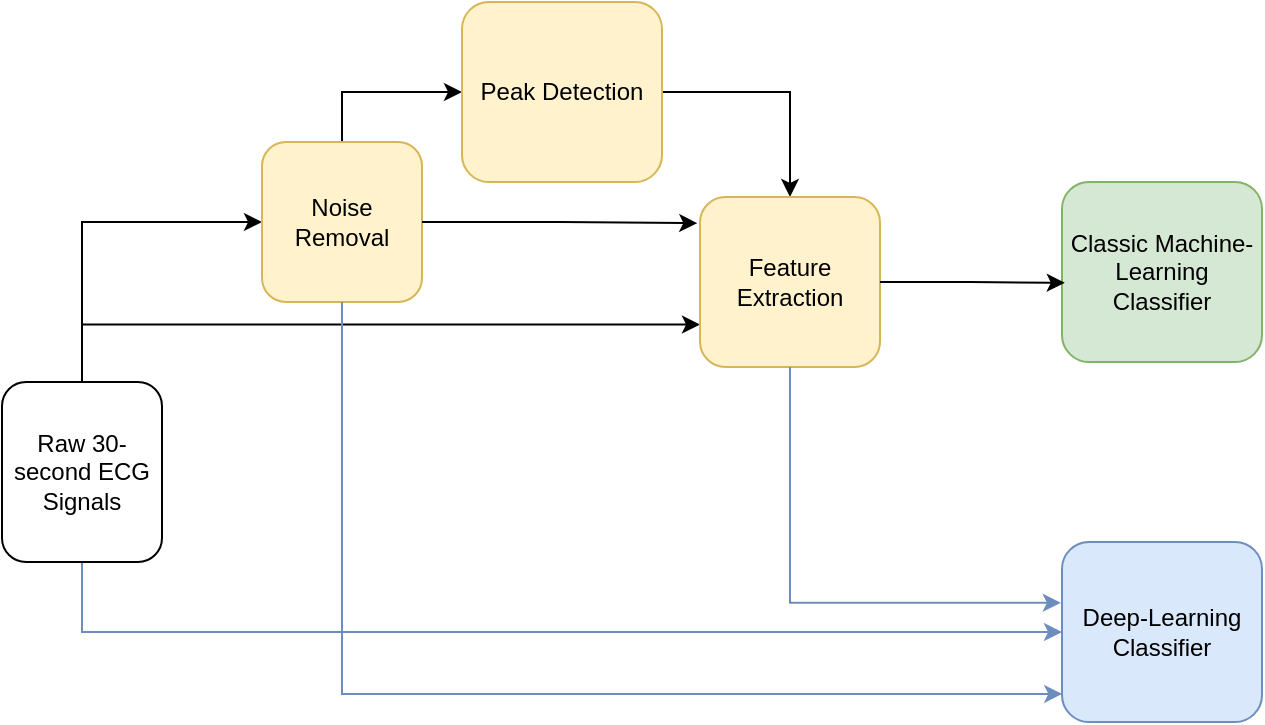<mxfile version="22.1.4" type="github">
  <diagram name="Page-1" id="ek9qT0PK-ThIQzX-yF6M">
    <mxGraphModel dx="899" dy="313" grid="1" gridSize="10" guides="1" tooltips="1" connect="1" arrows="1" fold="1" page="1" pageScale="1" pageWidth="827" pageHeight="1169" math="0" shadow="0">
      <root>
        <mxCell id="0" />
        <mxCell id="1" parent="0" />
        <mxCell id="TqUBwnNkA9v6iUaSZCdg-25" style="edgeStyle=orthogonalEdgeStyle;rounded=0;orthogonalLoop=1;jettySize=auto;html=1;exitX=0.5;exitY=1;exitDx=0;exitDy=0;entryX=0;entryY=0.5;entryDx=0;entryDy=0;fillColor=#dae8fc;strokeColor=#6c8ebf;" edge="1" parent="1" source="TqUBwnNkA9v6iUaSZCdg-1" target="TqUBwnNkA9v6iUaSZCdg-19">
          <mxGeometry relative="1" as="geometry" />
        </mxCell>
        <mxCell id="TqUBwnNkA9v6iUaSZCdg-26" style="edgeStyle=orthogonalEdgeStyle;rounded=0;orthogonalLoop=1;jettySize=auto;html=1;exitX=0.5;exitY=0;exitDx=0;exitDy=0;entryX=0;entryY=0.5;entryDx=0;entryDy=0;" edge="1" parent="1" source="TqUBwnNkA9v6iUaSZCdg-1" target="TqUBwnNkA9v6iUaSZCdg-2">
          <mxGeometry relative="1" as="geometry" />
        </mxCell>
        <mxCell id="TqUBwnNkA9v6iUaSZCdg-28" style="edgeStyle=orthogonalEdgeStyle;rounded=0;orthogonalLoop=1;jettySize=auto;html=1;exitX=0.5;exitY=0;exitDx=0;exitDy=0;entryX=0;entryY=0.75;entryDx=0;entryDy=0;" edge="1" parent="1" source="TqUBwnNkA9v6iUaSZCdg-1" target="TqUBwnNkA9v6iUaSZCdg-4">
          <mxGeometry relative="1" as="geometry" />
        </mxCell>
        <mxCell id="TqUBwnNkA9v6iUaSZCdg-1" value="Raw 30-second ECG Signals" style="rounded=1;whiteSpace=wrap;html=1;" vertex="1" parent="1">
          <mxGeometry x="20" y="270" width="80" height="90" as="geometry" />
        </mxCell>
        <mxCell id="TqUBwnNkA9v6iUaSZCdg-12" style="edgeStyle=orthogonalEdgeStyle;rounded=0;orthogonalLoop=1;jettySize=auto;html=1;exitX=0.5;exitY=0;exitDx=0;exitDy=0;entryX=0;entryY=0.5;entryDx=0;entryDy=0;" edge="1" parent="1" source="TqUBwnNkA9v6iUaSZCdg-2" target="TqUBwnNkA9v6iUaSZCdg-3">
          <mxGeometry relative="1" as="geometry" />
        </mxCell>
        <mxCell id="TqUBwnNkA9v6iUaSZCdg-2" value="Noise Removal" style="rounded=1;whiteSpace=wrap;html=1;fillColor=#fff2cc;strokeColor=#d6b656;" vertex="1" parent="1">
          <mxGeometry x="150" y="150" width="80" height="80" as="geometry" />
        </mxCell>
        <mxCell id="TqUBwnNkA9v6iUaSZCdg-8" style="edgeStyle=orthogonalEdgeStyle;rounded=0;orthogonalLoop=1;jettySize=auto;html=1;exitX=1;exitY=0.5;exitDx=0;exitDy=0;" edge="1" parent="1" source="TqUBwnNkA9v6iUaSZCdg-3" target="TqUBwnNkA9v6iUaSZCdg-4">
          <mxGeometry relative="1" as="geometry" />
        </mxCell>
        <mxCell id="TqUBwnNkA9v6iUaSZCdg-3" value="Peak Detection" style="rounded=1;whiteSpace=wrap;html=1;fillColor=#fff2cc;strokeColor=#d6b656;" vertex="1" parent="1">
          <mxGeometry x="250" y="80" width="100" height="90" as="geometry" />
        </mxCell>
        <mxCell id="TqUBwnNkA9v6iUaSZCdg-4" value="Feature Extraction" style="rounded=1;whiteSpace=wrap;html=1;fillColor=#fff2cc;strokeColor=#d6b656;" vertex="1" parent="1">
          <mxGeometry x="369" y="177.5" width="90" height="85" as="geometry" />
        </mxCell>
        <mxCell id="TqUBwnNkA9v6iUaSZCdg-5" value="Classic Machine-Learning &lt;br&gt;Classifier" style="rounded=1;whiteSpace=wrap;html=1;fillColor=#d5e8d4;strokeColor=#82b366;" vertex="1" parent="1">
          <mxGeometry x="550" y="170" width="100" height="90" as="geometry" />
        </mxCell>
        <mxCell id="TqUBwnNkA9v6iUaSZCdg-17" style="edgeStyle=orthogonalEdgeStyle;rounded=0;orthogonalLoop=1;jettySize=auto;html=1;exitX=1;exitY=0.5;exitDx=0;exitDy=0;entryX=0.014;entryY=0.56;entryDx=0;entryDy=0;entryPerimeter=0;" edge="1" parent="1" source="TqUBwnNkA9v6iUaSZCdg-4" target="TqUBwnNkA9v6iUaSZCdg-5">
          <mxGeometry relative="1" as="geometry" />
        </mxCell>
        <mxCell id="TqUBwnNkA9v6iUaSZCdg-19" value="Deep-Learning&lt;br&gt;Classifier" style="rounded=1;whiteSpace=wrap;html=1;fillColor=#dae8fc;strokeColor=#6c8ebf;" vertex="1" parent="1">
          <mxGeometry x="550" y="350" width="100" height="90" as="geometry" />
        </mxCell>
        <mxCell id="TqUBwnNkA9v6iUaSZCdg-23" style="edgeStyle=orthogonalEdgeStyle;rounded=0;orthogonalLoop=1;jettySize=auto;html=1;exitX=0.5;exitY=1;exitDx=0;exitDy=0;entryX=0.001;entryY=0.844;entryDx=0;entryDy=0;entryPerimeter=0;fillColor=#dae8fc;strokeColor=#6c8ebf;" edge="1" parent="1" source="TqUBwnNkA9v6iUaSZCdg-2" target="TqUBwnNkA9v6iUaSZCdg-19">
          <mxGeometry relative="1" as="geometry" />
        </mxCell>
        <mxCell id="TqUBwnNkA9v6iUaSZCdg-24" style="edgeStyle=orthogonalEdgeStyle;rounded=0;orthogonalLoop=1;jettySize=auto;html=1;exitX=0.5;exitY=1;exitDx=0;exitDy=0;entryX=-0.006;entryY=0.338;entryDx=0;entryDy=0;entryPerimeter=0;fillColor=#dae8fc;strokeColor=#6c8ebf;" edge="1" parent="1" source="TqUBwnNkA9v6iUaSZCdg-4" target="TqUBwnNkA9v6iUaSZCdg-19">
          <mxGeometry relative="1" as="geometry" />
        </mxCell>
        <mxCell id="TqUBwnNkA9v6iUaSZCdg-29" style="edgeStyle=orthogonalEdgeStyle;rounded=0;orthogonalLoop=1;jettySize=auto;html=1;exitX=1;exitY=0.5;exitDx=0;exitDy=0;entryX=-0.015;entryY=0.154;entryDx=0;entryDy=0;entryPerimeter=0;" edge="1" parent="1" source="TqUBwnNkA9v6iUaSZCdg-2" target="TqUBwnNkA9v6iUaSZCdg-4">
          <mxGeometry relative="1" as="geometry" />
        </mxCell>
      </root>
    </mxGraphModel>
  </diagram>
</mxfile>
